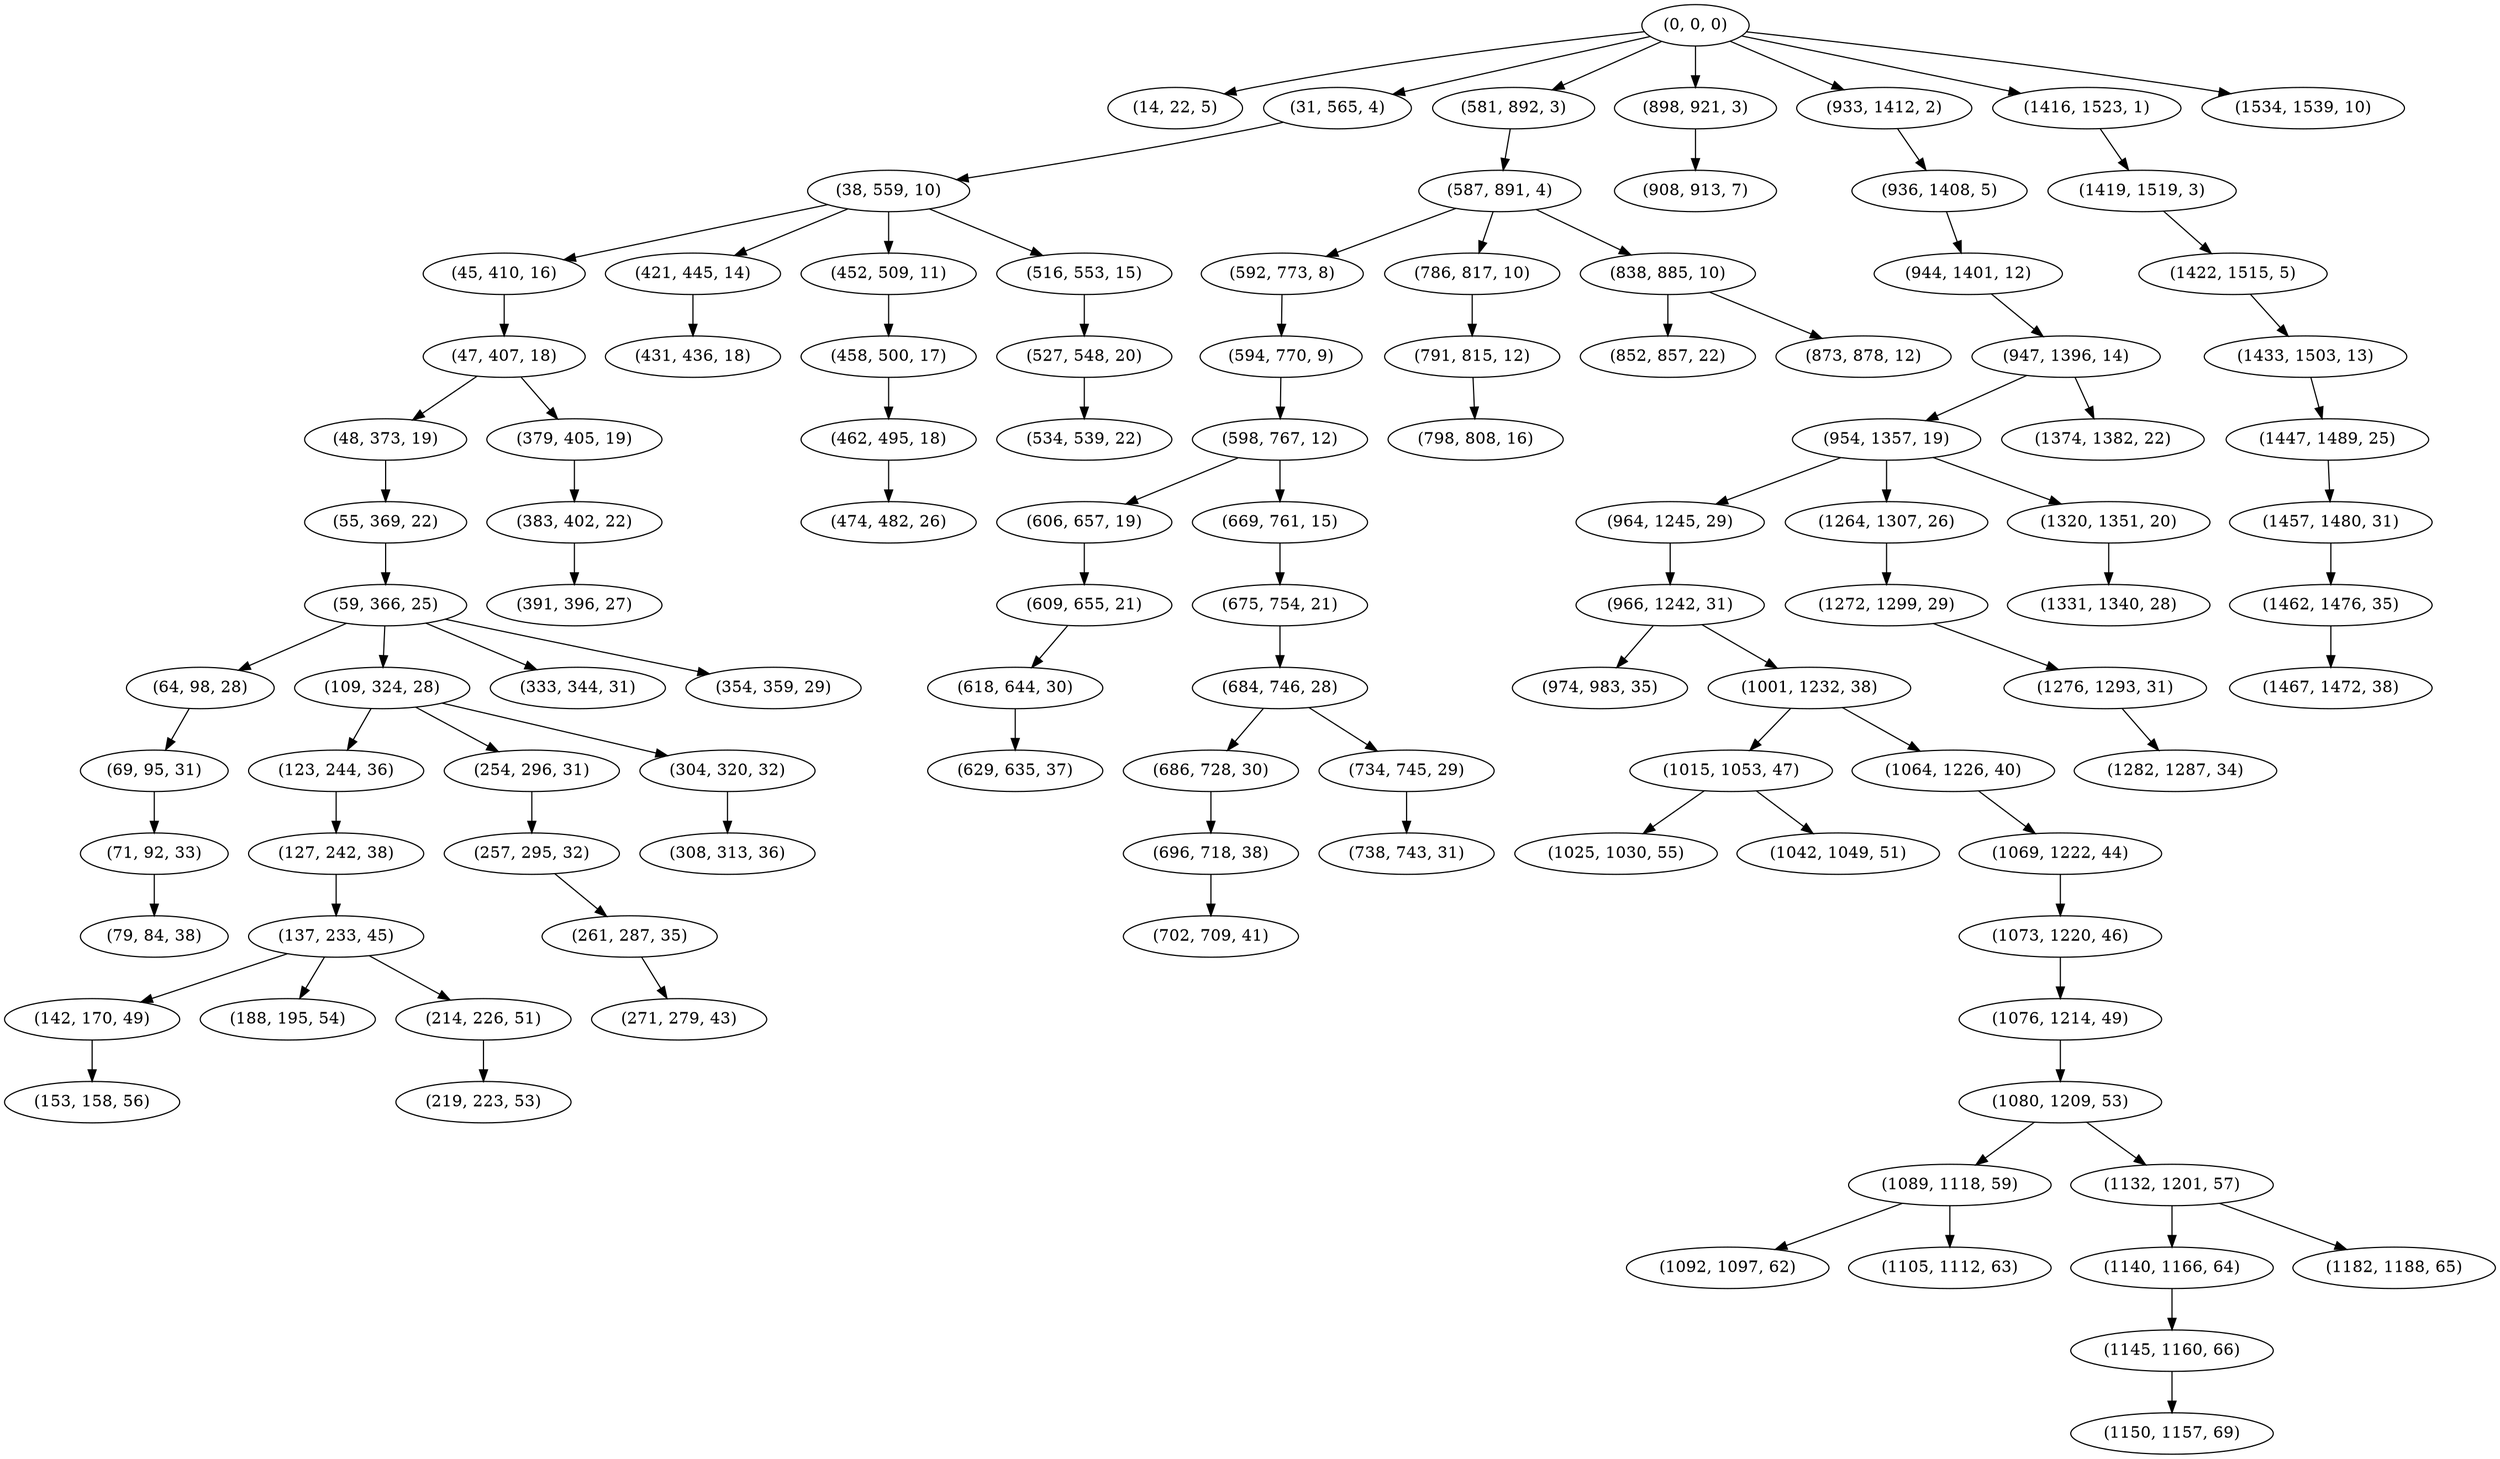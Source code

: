 digraph tree {
    "(0, 0, 0)";
    "(14, 22, 5)";
    "(31, 565, 4)";
    "(38, 559, 10)";
    "(45, 410, 16)";
    "(47, 407, 18)";
    "(48, 373, 19)";
    "(55, 369, 22)";
    "(59, 366, 25)";
    "(64, 98, 28)";
    "(69, 95, 31)";
    "(71, 92, 33)";
    "(79, 84, 38)";
    "(109, 324, 28)";
    "(123, 244, 36)";
    "(127, 242, 38)";
    "(137, 233, 45)";
    "(142, 170, 49)";
    "(153, 158, 56)";
    "(188, 195, 54)";
    "(214, 226, 51)";
    "(219, 223, 53)";
    "(254, 296, 31)";
    "(257, 295, 32)";
    "(261, 287, 35)";
    "(271, 279, 43)";
    "(304, 320, 32)";
    "(308, 313, 36)";
    "(333, 344, 31)";
    "(354, 359, 29)";
    "(379, 405, 19)";
    "(383, 402, 22)";
    "(391, 396, 27)";
    "(421, 445, 14)";
    "(431, 436, 18)";
    "(452, 509, 11)";
    "(458, 500, 17)";
    "(462, 495, 18)";
    "(474, 482, 26)";
    "(516, 553, 15)";
    "(527, 548, 20)";
    "(534, 539, 22)";
    "(581, 892, 3)";
    "(587, 891, 4)";
    "(592, 773, 8)";
    "(594, 770, 9)";
    "(598, 767, 12)";
    "(606, 657, 19)";
    "(609, 655, 21)";
    "(618, 644, 30)";
    "(629, 635, 37)";
    "(669, 761, 15)";
    "(675, 754, 21)";
    "(684, 746, 28)";
    "(686, 728, 30)";
    "(696, 718, 38)";
    "(702, 709, 41)";
    "(734, 745, 29)";
    "(738, 743, 31)";
    "(786, 817, 10)";
    "(791, 815, 12)";
    "(798, 808, 16)";
    "(838, 885, 10)";
    "(852, 857, 22)";
    "(873, 878, 12)";
    "(898, 921, 3)";
    "(908, 913, 7)";
    "(933, 1412, 2)";
    "(936, 1408, 5)";
    "(944, 1401, 12)";
    "(947, 1396, 14)";
    "(954, 1357, 19)";
    "(964, 1245, 29)";
    "(966, 1242, 31)";
    "(974, 983, 35)";
    "(1001, 1232, 38)";
    "(1015, 1053, 47)";
    "(1025, 1030, 55)";
    "(1042, 1049, 51)";
    "(1064, 1226, 40)";
    "(1069, 1222, 44)";
    "(1073, 1220, 46)";
    "(1076, 1214, 49)";
    "(1080, 1209, 53)";
    "(1089, 1118, 59)";
    "(1092, 1097, 62)";
    "(1105, 1112, 63)";
    "(1132, 1201, 57)";
    "(1140, 1166, 64)";
    "(1145, 1160, 66)";
    "(1150, 1157, 69)";
    "(1182, 1188, 65)";
    "(1264, 1307, 26)";
    "(1272, 1299, 29)";
    "(1276, 1293, 31)";
    "(1282, 1287, 34)";
    "(1320, 1351, 20)";
    "(1331, 1340, 28)";
    "(1374, 1382, 22)";
    "(1416, 1523, 1)";
    "(1419, 1519, 3)";
    "(1422, 1515, 5)";
    "(1433, 1503, 13)";
    "(1447, 1489, 25)";
    "(1457, 1480, 31)";
    "(1462, 1476, 35)";
    "(1467, 1472, 38)";
    "(1534, 1539, 10)";
    "(0, 0, 0)" -> "(14, 22, 5)";
    "(0, 0, 0)" -> "(31, 565, 4)";
    "(0, 0, 0)" -> "(581, 892, 3)";
    "(0, 0, 0)" -> "(898, 921, 3)";
    "(0, 0, 0)" -> "(933, 1412, 2)";
    "(0, 0, 0)" -> "(1416, 1523, 1)";
    "(0, 0, 0)" -> "(1534, 1539, 10)";
    "(31, 565, 4)" -> "(38, 559, 10)";
    "(38, 559, 10)" -> "(45, 410, 16)";
    "(38, 559, 10)" -> "(421, 445, 14)";
    "(38, 559, 10)" -> "(452, 509, 11)";
    "(38, 559, 10)" -> "(516, 553, 15)";
    "(45, 410, 16)" -> "(47, 407, 18)";
    "(47, 407, 18)" -> "(48, 373, 19)";
    "(47, 407, 18)" -> "(379, 405, 19)";
    "(48, 373, 19)" -> "(55, 369, 22)";
    "(55, 369, 22)" -> "(59, 366, 25)";
    "(59, 366, 25)" -> "(64, 98, 28)";
    "(59, 366, 25)" -> "(109, 324, 28)";
    "(59, 366, 25)" -> "(333, 344, 31)";
    "(59, 366, 25)" -> "(354, 359, 29)";
    "(64, 98, 28)" -> "(69, 95, 31)";
    "(69, 95, 31)" -> "(71, 92, 33)";
    "(71, 92, 33)" -> "(79, 84, 38)";
    "(109, 324, 28)" -> "(123, 244, 36)";
    "(109, 324, 28)" -> "(254, 296, 31)";
    "(109, 324, 28)" -> "(304, 320, 32)";
    "(123, 244, 36)" -> "(127, 242, 38)";
    "(127, 242, 38)" -> "(137, 233, 45)";
    "(137, 233, 45)" -> "(142, 170, 49)";
    "(137, 233, 45)" -> "(188, 195, 54)";
    "(137, 233, 45)" -> "(214, 226, 51)";
    "(142, 170, 49)" -> "(153, 158, 56)";
    "(214, 226, 51)" -> "(219, 223, 53)";
    "(254, 296, 31)" -> "(257, 295, 32)";
    "(257, 295, 32)" -> "(261, 287, 35)";
    "(261, 287, 35)" -> "(271, 279, 43)";
    "(304, 320, 32)" -> "(308, 313, 36)";
    "(379, 405, 19)" -> "(383, 402, 22)";
    "(383, 402, 22)" -> "(391, 396, 27)";
    "(421, 445, 14)" -> "(431, 436, 18)";
    "(452, 509, 11)" -> "(458, 500, 17)";
    "(458, 500, 17)" -> "(462, 495, 18)";
    "(462, 495, 18)" -> "(474, 482, 26)";
    "(516, 553, 15)" -> "(527, 548, 20)";
    "(527, 548, 20)" -> "(534, 539, 22)";
    "(581, 892, 3)" -> "(587, 891, 4)";
    "(587, 891, 4)" -> "(592, 773, 8)";
    "(587, 891, 4)" -> "(786, 817, 10)";
    "(587, 891, 4)" -> "(838, 885, 10)";
    "(592, 773, 8)" -> "(594, 770, 9)";
    "(594, 770, 9)" -> "(598, 767, 12)";
    "(598, 767, 12)" -> "(606, 657, 19)";
    "(598, 767, 12)" -> "(669, 761, 15)";
    "(606, 657, 19)" -> "(609, 655, 21)";
    "(609, 655, 21)" -> "(618, 644, 30)";
    "(618, 644, 30)" -> "(629, 635, 37)";
    "(669, 761, 15)" -> "(675, 754, 21)";
    "(675, 754, 21)" -> "(684, 746, 28)";
    "(684, 746, 28)" -> "(686, 728, 30)";
    "(684, 746, 28)" -> "(734, 745, 29)";
    "(686, 728, 30)" -> "(696, 718, 38)";
    "(696, 718, 38)" -> "(702, 709, 41)";
    "(734, 745, 29)" -> "(738, 743, 31)";
    "(786, 817, 10)" -> "(791, 815, 12)";
    "(791, 815, 12)" -> "(798, 808, 16)";
    "(838, 885, 10)" -> "(852, 857, 22)";
    "(838, 885, 10)" -> "(873, 878, 12)";
    "(898, 921, 3)" -> "(908, 913, 7)";
    "(933, 1412, 2)" -> "(936, 1408, 5)";
    "(936, 1408, 5)" -> "(944, 1401, 12)";
    "(944, 1401, 12)" -> "(947, 1396, 14)";
    "(947, 1396, 14)" -> "(954, 1357, 19)";
    "(947, 1396, 14)" -> "(1374, 1382, 22)";
    "(954, 1357, 19)" -> "(964, 1245, 29)";
    "(954, 1357, 19)" -> "(1264, 1307, 26)";
    "(954, 1357, 19)" -> "(1320, 1351, 20)";
    "(964, 1245, 29)" -> "(966, 1242, 31)";
    "(966, 1242, 31)" -> "(974, 983, 35)";
    "(966, 1242, 31)" -> "(1001, 1232, 38)";
    "(1001, 1232, 38)" -> "(1015, 1053, 47)";
    "(1001, 1232, 38)" -> "(1064, 1226, 40)";
    "(1015, 1053, 47)" -> "(1025, 1030, 55)";
    "(1015, 1053, 47)" -> "(1042, 1049, 51)";
    "(1064, 1226, 40)" -> "(1069, 1222, 44)";
    "(1069, 1222, 44)" -> "(1073, 1220, 46)";
    "(1073, 1220, 46)" -> "(1076, 1214, 49)";
    "(1076, 1214, 49)" -> "(1080, 1209, 53)";
    "(1080, 1209, 53)" -> "(1089, 1118, 59)";
    "(1080, 1209, 53)" -> "(1132, 1201, 57)";
    "(1089, 1118, 59)" -> "(1092, 1097, 62)";
    "(1089, 1118, 59)" -> "(1105, 1112, 63)";
    "(1132, 1201, 57)" -> "(1140, 1166, 64)";
    "(1132, 1201, 57)" -> "(1182, 1188, 65)";
    "(1140, 1166, 64)" -> "(1145, 1160, 66)";
    "(1145, 1160, 66)" -> "(1150, 1157, 69)";
    "(1264, 1307, 26)" -> "(1272, 1299, 29)";
    "(1272, 1299, 29)" -> "(1276, 1293, 31)";
    "(1276, 1293, 31)" -> "(1282, 1287, 34)";
    "(1320, 1351, 20)" -> "(1331, 1340, 28)";
    "(1416, 1523, 1)" -> "(1419, 1519, 3)";
    "(1419, 1519, 3)" -> "(1422, 1515, 5)";
    "(1422, 1515, 5)" -> "(1433, 1503, 13)";
    "(1433, 1503, 13)" -> "(1447, 1489, 25)";
    "(1447, 1489, 25)" -> "(1457, 1480, 31)";
    "(1457, 1480, 31)" -> "(1462, 1476, 35)";
    "(1462, 1476, 35)" -> "(1467, 1472, 38)";
}
